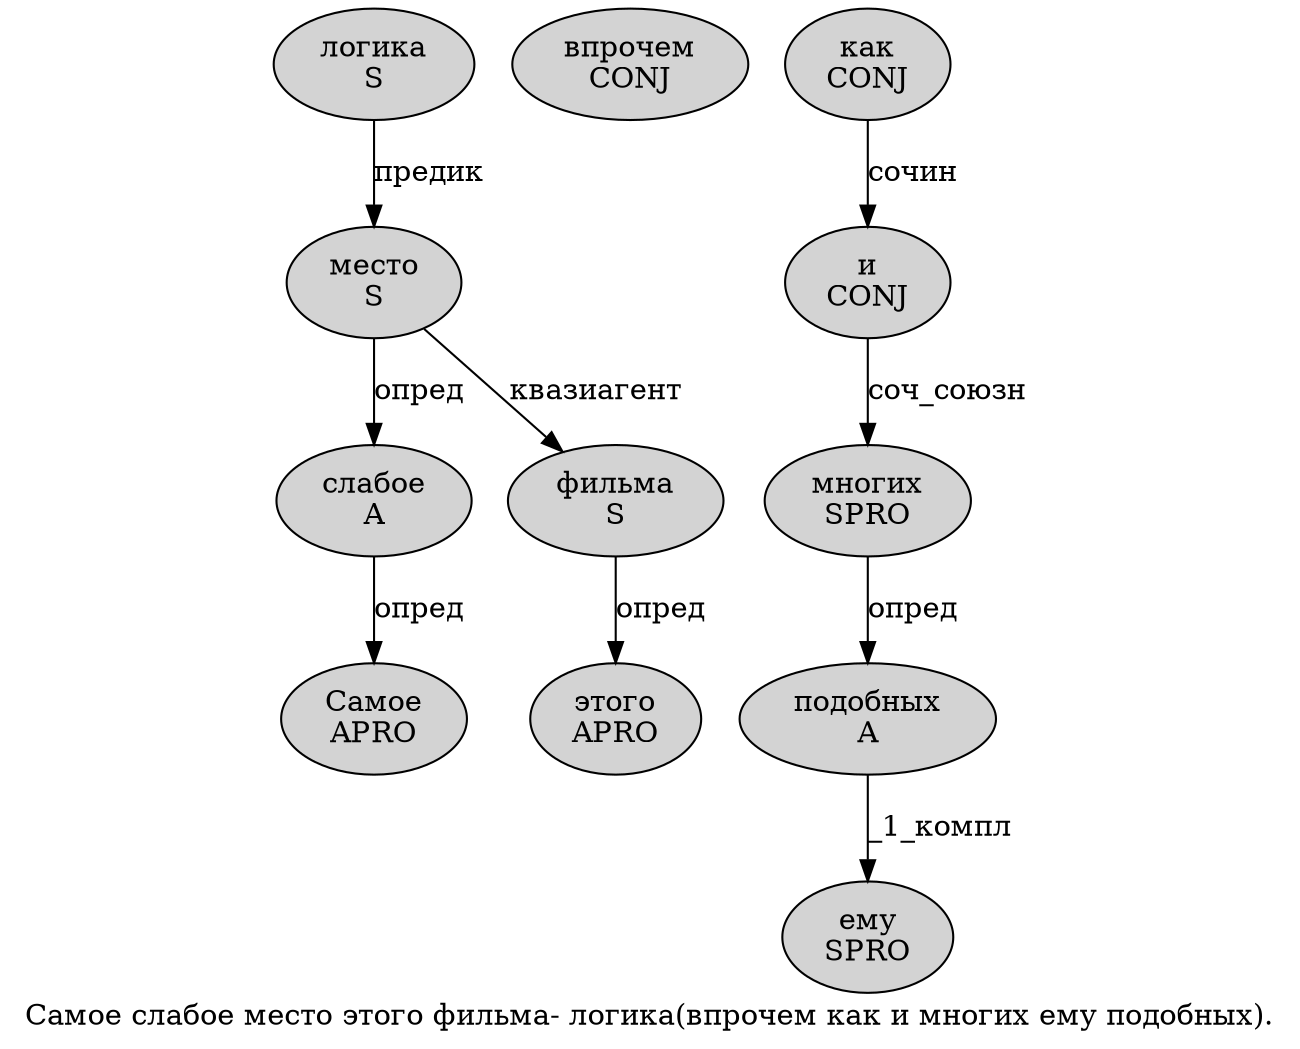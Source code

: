 digraph SENTENCE_4840 {
	graph [label="Самое слабое место этого фильма- логика(впрочем как и многих ему подобных)."]
	node [style=filled]
		0 [label="Самое
APRO" color="" fillcolor=lightgray penwidth=1 shape=ellipse]
		1 [label="слабое
A" color="" fillcolor=lightgray penwidth=1 shape=ellipse]
		2 [label="место
S" color="" fillcolor=lightgray penwidth=1 shape=ellipse]
		3 [label="этого
APRO" color="" fillcolor=lightgray penwidth=1 shape=ellipse]
		4 [label="фильма
S" color="" fillcolor=lightgray penwidth=1 shape=ellipse]
		6 [label="логика
S" color="" fillcolor=lightgray penwidth=1 shape=ellipse]
		8 [label="впрочем
CONJ" color="" fillcolor=lightgray penwidth=1 shape=ellipse]
		9 [label="как
CONJ" color="" fillcolor=lightgray penwidth=1 shape=ellipse]
		10 [label="и
CONJ" color="" fillcolor=lightgray penwidth=1 shape=ellipse]
		11 [label="многих
SPRO" color="" fillcolor=lightgray penwidth=1 shape=ellipse]
		12 [label="ему
SPRO" color="" fillcolor=lightgray penwidth=1 shape=ellipse]
		13 [label="подобных
A" color="" fillcolor=lightgray penwidth=1 shape=ellipse]
			9 -> 10 [label="сочин"]
			13 -> 12 [label="_1_компл"]
			11 -> 13 [label="опред"]
			6 -> 2 [label="предик"]
			2 -> 1 [label="опред"]
			2 -> 4 [label="квазиагент"]
			1 -> 0 [label="опред"]
			10 -> 11 [label="соч_союзн"]
			4 -> 3 [label="опред"]
}